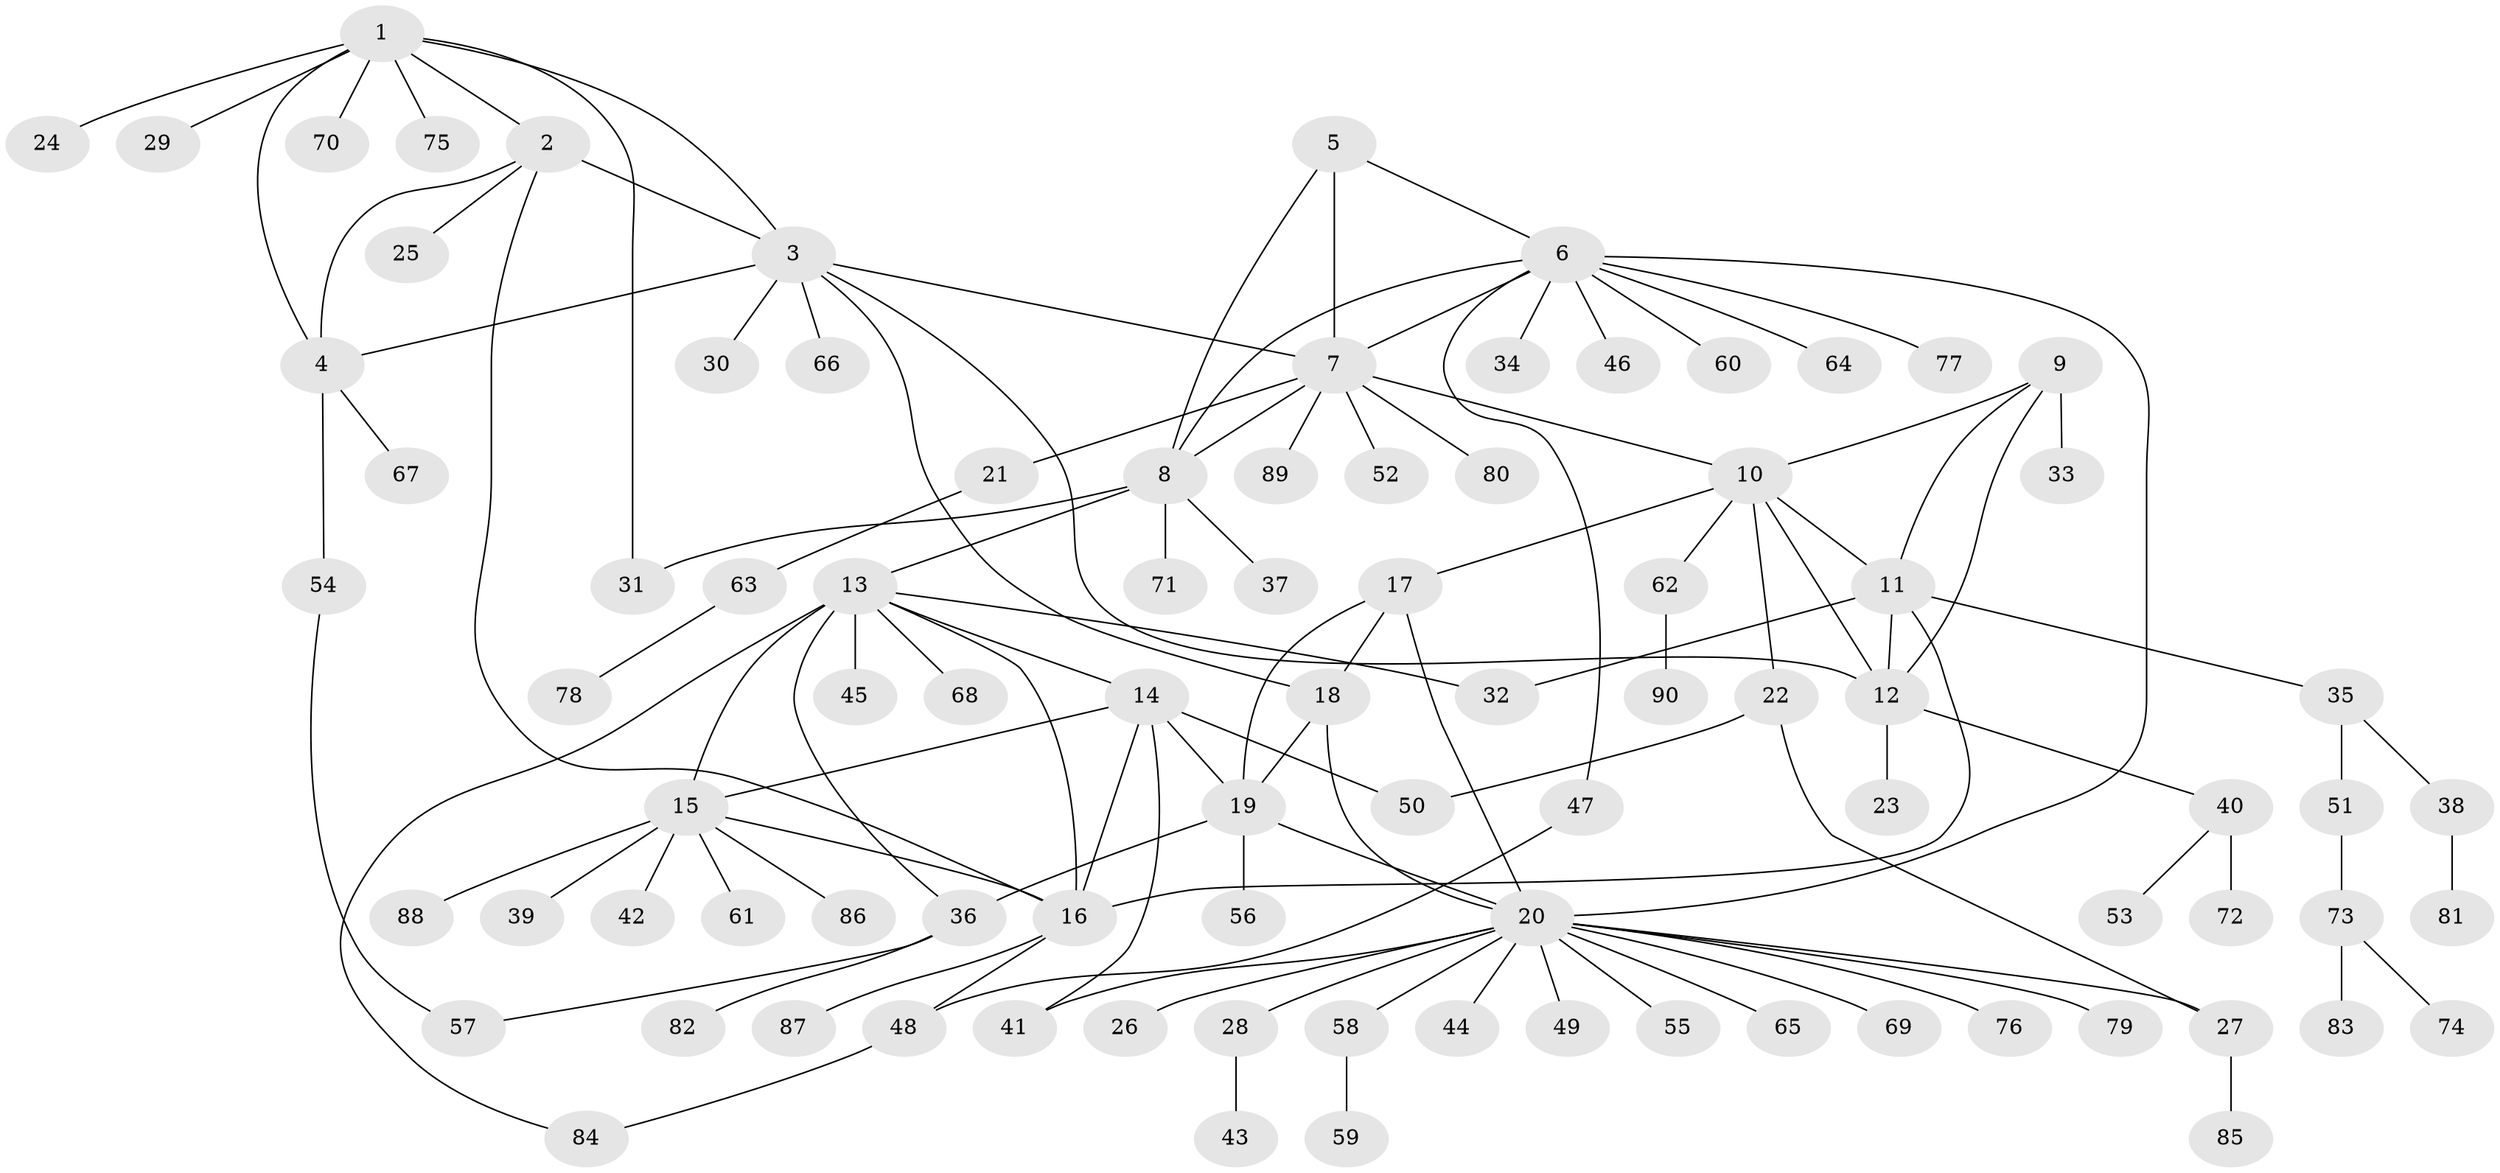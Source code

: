 // coarse degree distribution, {11: 0.037037037037037035, 2: 0.1111111111111111, 5: 0.037037037037037035, 16: 0.037037037037037035, 4: 0.1111111111111111, 9: 0.07407407407407407, 1: 0.5925925925925926}
// Generated by graph-tools (version 1.1) at 2025/19/03/04/25 18:19:53]
// undirected, 90 vertices, 119 edges
graph export_dot {
graph [start="1"]
  node [color=gray90,style=filled];
  1;
  2;
  3;
  4;
  5;
  6;
  7;
  8;
  9;
  10;
  11;
  12;
  13;
  14;
  15;
  16;
  17;
  18;
  19;
  20;
  21;
  22;
  23;
  24;
  25;
  26;
  27;
  28;
  29;
  30;
  31;
  32;
  33;
  34;
  35;
  36;
  37;
  38;
  39;
  40;
  41;
  42;
  43;
  44;
  45;
  46;
  47;
  48;
  49;
  50;
  51;
  52;
  53;
  54;
  55;
  56;
  57;
  58;
  59;
  60;
  61;
  62;
  63;
  64;
  65;
  66;
  67;
  68;
  69;
  70;
  71;
  72;
  73;
  74;
  75;
  76;
  77;
  78;
  79;
  80;
  81;
  82;
  83;
  84;
  85;
  86;
  87;
  88;
  89;
  90;
  1 -- 2;
  1 -- 3;
  1 -- 4;
  1 -- 24;
  1 -- 29;
  1 -- 31;
  1 -- 70;
  1 -- 75;
  2 -- 3;
  2 -- 4;
  2 -- 16;
  2 -- 25;
  3 -- 4;
  3 -- 7;
  3 -- 12;
  3 -- 18;
  3 -- 30;
  3 -- 66;
  4 -- 54;
  4 -- 67;
  5 -- 6;
  5 -- 7;
  5 -- 8;
  6 -- 7;
  6 -- 8;
  6 -- 20;
  6 -- 34;
  6 -- 46;
  6 -- 47;
  6 -- 60;
  6 -- 64;
  6 -- 77;
  7 -- 8;
  7 -- 10;
  7 -- 21;
  7 -- 52;
  7 -- 80;
  7 -- 89;
  8 -- 13;
  8 -- 31;
  8 -- 37;
  8 -- 71;
  9 -- 10;
  9 -- 11;
  9 -- 12;
  9 -- 33;
  10 -- 11;
  10 -- 12;
  10 -- 17;
  10 -- 22;
  10 -- 62;
  11 -- 12;
  11 -- 16;
  11 -- 32;
  11 -- 35;
  12 -- 23;
  12 -- 40;
  13 -- 14;
  13 -- 15;
  13 -- 16;
  13 -- 32;
  13 -- 36;
  13 -- 45;
  13 -- 68;
  13 -- 84;
  14 -- 15;
  14 -- 16;
  14 -- 19;
  14 -- 41;
  14 -- 50;
  15 -- 16;
  15 -- 39;
  15 -- 42;
  15 -- 61;
  15 -- 86;
  15 -- 88;
  16 -- 48;
  16 -- 87;
  17 -- 18;
  17 -- 19;
  17 -- 20;
  18 -- 19;
  18 -- 20;
  19 -- 20;
  19 -- 36;
  19 -- 56;
  20 -- 26;
  20 -- 27;
  20 -- 28;
  20 -- 41;
  20 -- 44;
  20 -- 49;
  20 -- 55;
  20 -- 58;
  20 -- 65;
  20 -- 69;
  20 -- 76;
  20 -- 79;
  21 -- 63;
  22 -- 27;
  22 -- 50;
  27 -- 85;
  28 -- 43;
  35 -- 38;
  35 -- 51;
  36 -- 57;
  36 -- 82;
  38 -- 81;
  40 -- 53;
  40 -- 72;
  47 -- 48;
  48 -- 84;
  51 -- 73;
  54 -- 57;
  58 -- 59;
  62 -- 90;
  63 -- 78;
  73 -- 74;
  73 -- 83;
}
